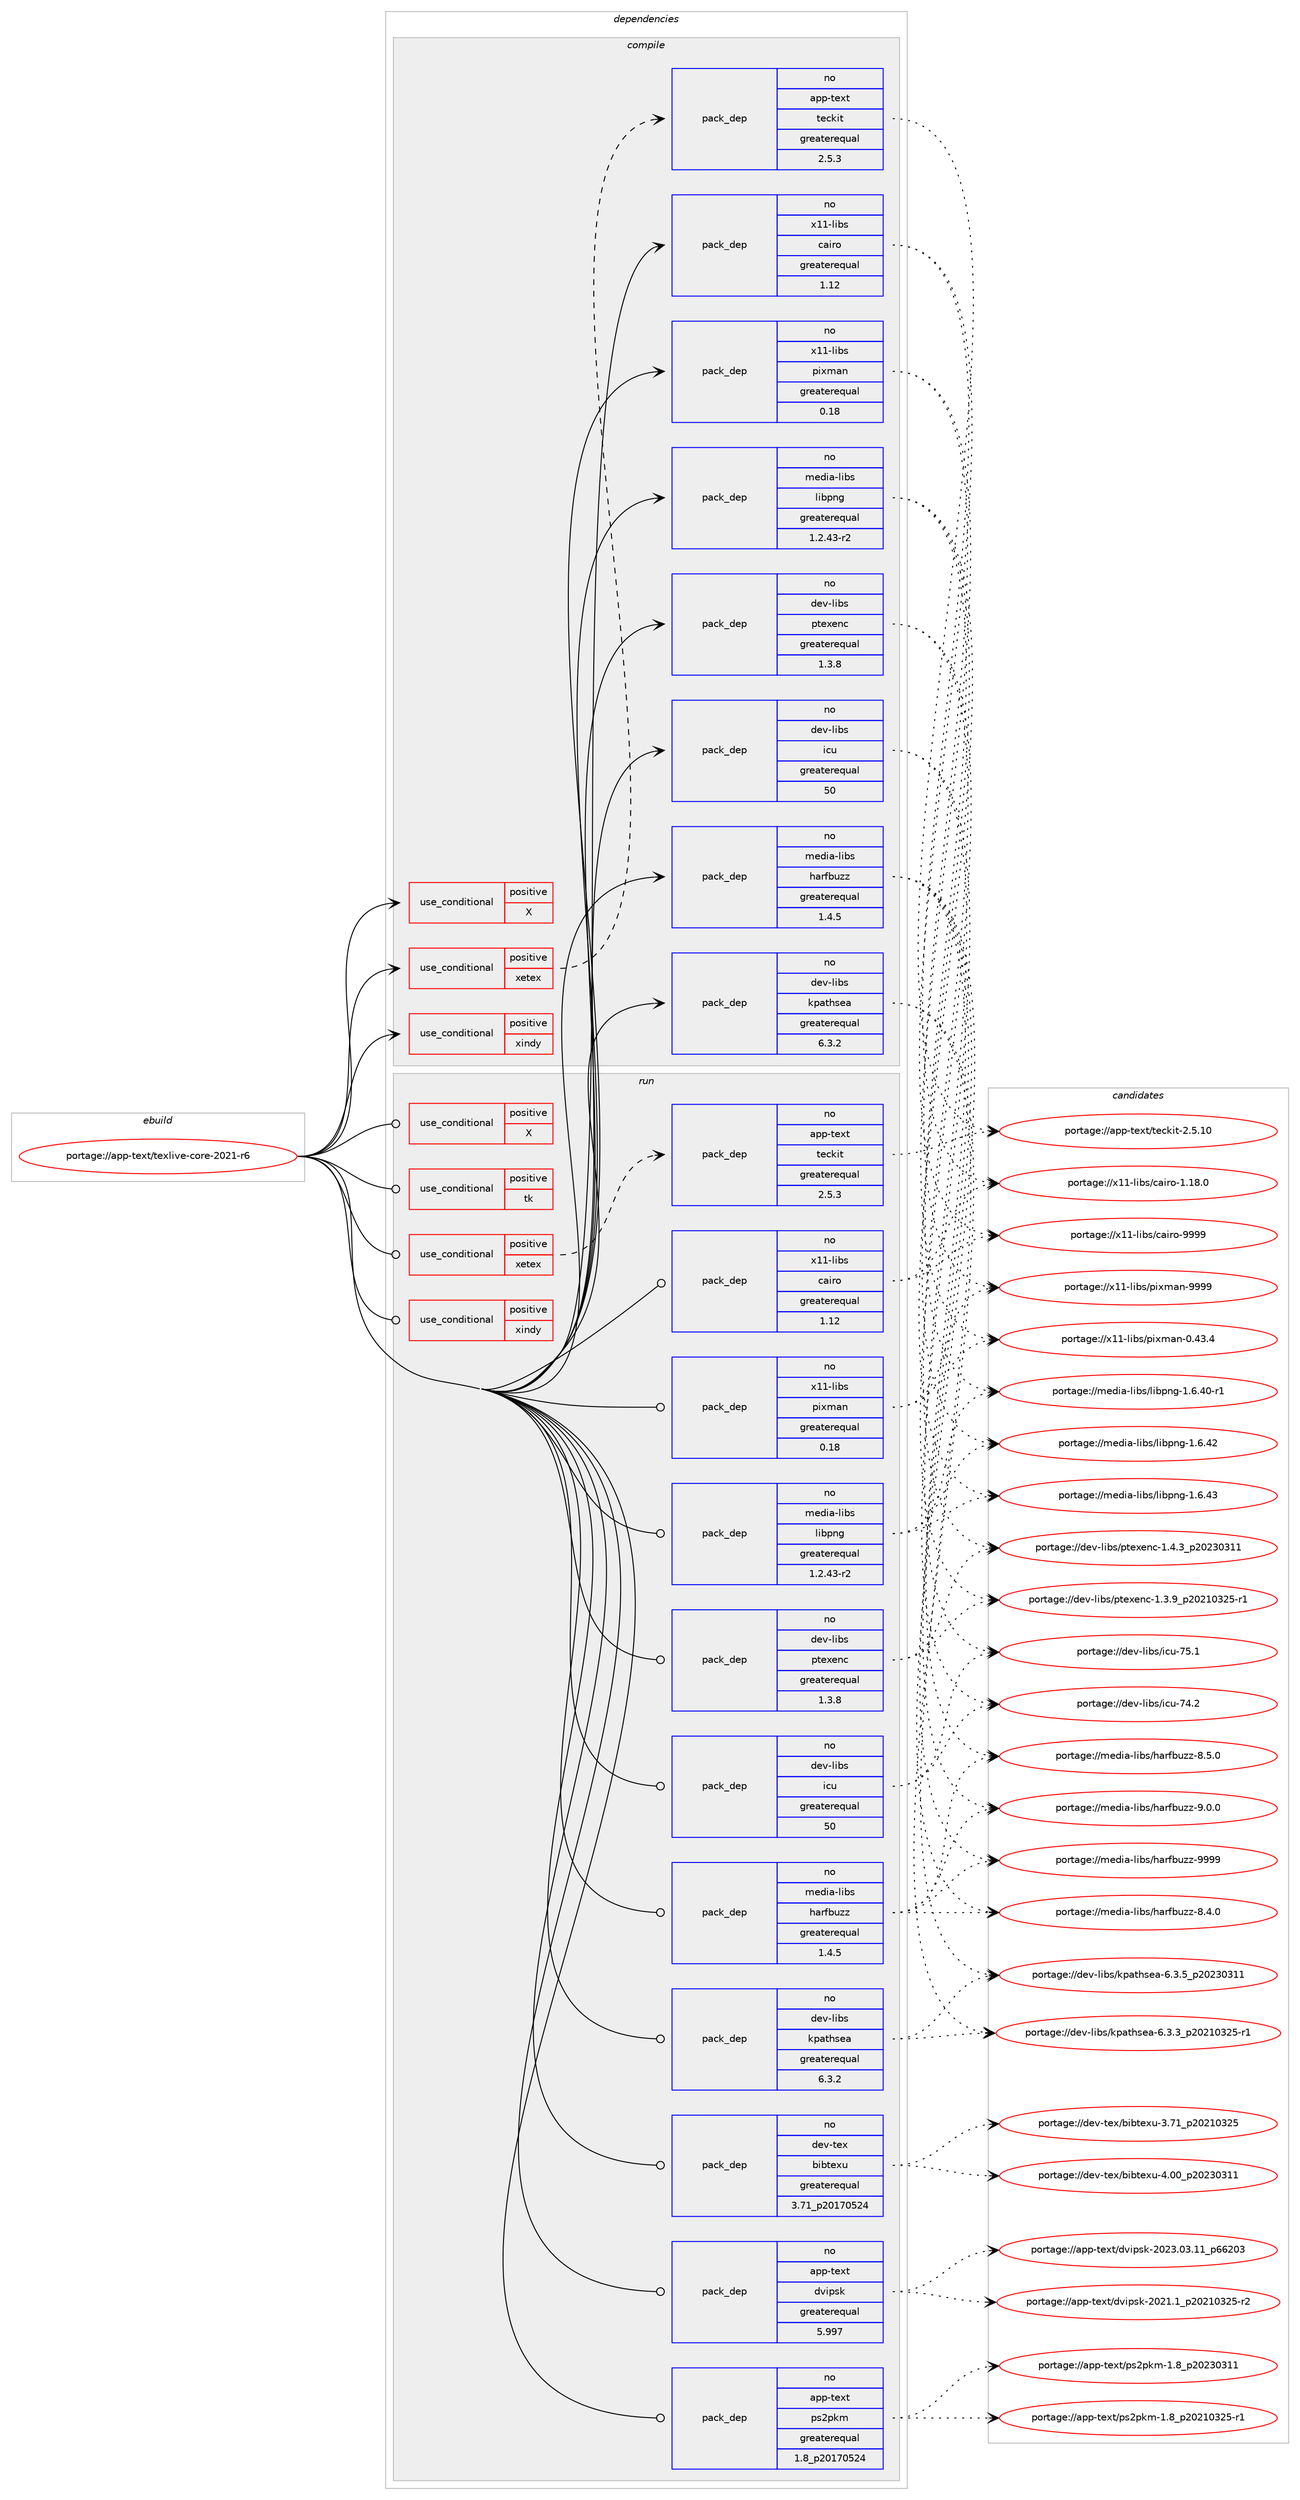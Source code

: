digraph prolog {

# *************
# Graph options
# *************

newrank=true;
concentrate=true;
compound=true;
graph [rankdir=LR,fontname=Helvetica,fontsize=10,ranksep=1.5];#, ranksep=2.5, nodesep=0.2];
edge  [arrowhead=vee];
node  [fontname=Helvetica,fontsize=10];

# **********
# The ebuild
# **********

subgraph cluster_leftcol {
color=gray;
rank=same;
label=<<i>ebuild</i>>;
id [label="portage://app-text/texlive-core-2021-r6", color=red, width=4, href="../app-text/texlive-core-2021-r6.svg"];
}

# ****************
# The dependencies
# ****************

subgraph cluster_midcol {
color=gray;
label=<<i>dependencies</i>>;
subgraph cluster_compile {
fillcolor="#eeeeee";
style=filled;
label=<<i>compile</i>>;
subgraph cond15692 {
dependency26912 [label=<<TABLE BORDER="0" CELLBORDER="1" CELLSPACING="0" CELLPADDING="4"><TR><TD ROWSPAN="3" CELLPADDING="10">use_conditional</TD></TR><TR><TD>positive</TD></TR><TR><TD>X</TD></TR></TABLE>>, shape=none, color=red];
# *** BEGIN UNKNOWN DEPENDENCY TYPE (TODO) ***
# dependency26912 -> package_dependency(portage://app-text/texlive-core-2021-r6,install,no,x11-libs,libX11,none,[,,],[],[])
# *** END UNKNOWN DEPENDENCY TYPE (TODO) ***

# *** BEGIN UNKNOWN DEPENDENCY TYPE (TODO) ***
# dependency26912 -> package_dependency(portage://app-text/texlive-core-2021-r6,install,no,x11-libs,libXmu,none,[,,],[],[])
# *** END UNKNOWN DEPENDENCY TYPE (TODO) ***

}
id:e -> dependency26912:w [weight=20,style="solid",arrowhead="vee"];
subgraph cond15693 {
dependency26913 [label=<<TABLE BORDER="0" CELLBORDER="1" CELLSPACING="0" CELLPADDING="4"><TR><TD ROWSPAN="3" CELLPADDING="10">use_conditional</TD></TR><TR><TD>positive</TD></TR><TR><TD>xetex</TD></TR></TABLE>>, shape=none, color=red];
subgraph pack10734 {
dependency26914 [label=<<TABLE BORDER="0" CELLBORDER="1" CELLSPACING="0" CELLPADDING="4" WIDTH="220"><TR><TD ROWSPAN="6" CELLPADDING="30">pack_dep</TD></TR><TR><TD WIDTH="110">no</TD></TR><TR><TD>app-text</TD></TR><TR><TD>teckit</TD></TR><TR><TD>greaterequal</TD></TR><TR><TD>2.5.3</TD></TR></TABLE>>, shape=none, color=blue];
}
dependency26913:e -> dependency26914:w [weight=20,style="dashed",arrowhead="vee"];
# *** BEGIN UNKNOWN DEPENDENCY TYPE (TODO) ***
# dependency26913 -> package_dependency(portage://app-text/texlive-core-2021-r6,install,no,media-libs,fontconfig,none,[,,],[],[])
# *** END UNKNOWN DEPENDENCY TYPE (TODO) ***

}
id:e -> dependency26913:w [weight=20,style="solid",arrowhead="vee"];
subgraph cond15694 {
dependency26915 [label=<<TABLE BORDER="0" CELLBORDER="1" CELLSPACING="0" CELLPADDING="4"><TR><TD ROWSPAN="3" CELLPADDING="10">use_conditional</TD></TR><TR><TD>positive</TD></TR><TR><TD>xindy</TD></TR></TABLE>>, shape=none, color=red];
# *** BEGIN UNKNOWN DEPENDENCY TYPE (TODO) ***
# dependency26915 -> package_dependency(portage://app-text/texlive-core-2021-r6,install,no,dev-lisp,clisp,none,[,,],any_same_slot,[])
# *** END UNKNOWN DEPENDENCY TYPE (TODO) ***

}
id:e -> dependency26915:w [weight=20,style="solid",arrowhead="vee"];
# *** BEGIN UNKNOWN DEPENDENCY TYPE (TODO) ***
# id -> package_dependency(portage://app-text/texlive-core-2021-r6,install,no,app-text,libpaper,none,[,,],any_same_slot,[])
# *** END UNKNOWN DEPENDENCY TYPE (TODO) ***

# *** BEGIN UNKNOWN DEPENDENCY TYPE (TODO) ***
# id -> package_dependency(portage://app-text/texlive-core-2021-r6,install,no,dev-libs,gmp,none,[,,],any_same_slot,[])
# *** END UNKNOWN DEPENDENCY TYPE (TODO) ***

subgraph pack10735 {
dependency26916 [label=<<TABLE BORDER="0" CELLBORDER="1" CELLSPACING="0" CELLPADDING="4" WIDTH="220"><TR><TD ROWSPAN="6" CELLPADDING="30">pack_dep</TD></TR><TR><TD WIDTH="110">no</TD></TR><TR><TD>dev-libs</TD></TR><TR><TD>icu</TD></TR><TR><TD>greaterequal</TD></TR><TR><TD>50</TD></TR></TABLE>>, shape=none, color=blue];
}
id:e -> dependency26916:w [weight=20,style="solid",arrowhead="vee"];
subgraph pack10736 {
dependency26917 [label=<<TABLE BORDER="0" CELLBORDER="1" CELLSPACING="0" CELLPADDING="4" WIDTH="220"><TR><TD ROWSPAN="6" CELLPADDING="30">pack_dep</TD></TR><TR><TD WIDTH="110">no</TD></TR><TR><TD>dev-libs</TD></TR><TR><TD>kpathsea</TD></TR><TR><TD>greaterequal</TD></TR><TR><TD>6.3.2</TD></TR></TABLE>>, shape=none, color=blue];
}
id:e -> dependency26917:w [weight=20,style="solid",arrowhead="vee"];
# *** BEGIN UNKNOWN DEPENDENCY TYPE (TODO) ***
# id -> package_dependency(portage://app-text/texlive-core-2021-r6,install,no,dev-libs,mpfr,none,[,,],any_same_slot,[])
# *** END UNKNOWN DEPENDENCY TYPE (TODO) ***

subgraph pack10737 {
dependency26918 [label=<<TABLE BORDER="0" CELLBORDER="1" CELLSPACING="0" CELLPADDING="4" WIDTH="220"><TR><TD ROWSPAN="6" CELLPADDING="30">pack_dep</TD></TR><TR><TD WIDTH="110">no</TD></TR><TR><TD>dev-libs</TD></TR><TR><TD>ptexenc</TD></TR><TR><TD>greaterequal</TD></TR><TR><TD>1.3.8</TD></TR></TABLE>>, shape=none, color=blue];
}
id:e -> dependency26918:w [weight=20,style="solid",arrowhead="vee"];
# *** BEGIN UNKNOWN DEPENDENCY TYPE (TODO) ***
# id -> package_dependency(portage://app-text/texlive-core-2021-r6,install,no,dev-libs,zziplib,none,[,,],any_same_slot,[])
# *** END UNKNOWN DEPENDENCY TYPE (TODO) ***

# *** BEGIN UNKNOWN DEPENDENCY TYPE (TODO) ***
# id -> package_dependency(portage://app-text/texlive-core-2021-r6,install,no,media-gfx,graphite2,none,[,,],[],[])
# *** END UNKNOWN DEPENDENCY TYPE (TODO) ***

# *** BEGIN UNKNOWN DEPENDENCY TYPE (TODO) ***
# id -> package_dependency(portage://app-text/texlive-core-2021-r6,install,no,media-libs,freetype,none,[,,],[slot(2)],[])
# *** END UNKNOWN DEPENDENCY TYPE (TODO) ***

# *** BEGIN UNKNOWN DEPENDENCY TYPE (TODO) ***
# id -> package_dependency(portage://app-text/texlive-core-2021-r6,install,no,media-libs,gd,none,[,,],[],[use(enable(png),none)])
# *** END UNKNOWN DEPENDENCY TYPE (TODO) ***

subgraph pack10738 {
dependency26919 [label=<<TABLE BORDER="0" CELLBORDER="1" CELLSPACING="0" CELLPADDING="4" WIDTH="220"><TR><TD ROWSPAN="6" CELLPADDING="30">pack_dep</TD></TR><TR><TD WIDTH="110">no</TD></TR><TR><TD>media-libs</TD></TR><TR><TD>harfbuzz</TD></TR><TR><TD>greaterequal</TD></TR><TR><TD>1.4.5</TD></TR></TABLE>>, shape=none, color=blue];
}
id:e -> dependency26919:w [weight=20,style="solid",arrowhead="vee"];
subgraph pack10739 {
dependency26920 [label=<<TABLE BORDER="0" CELLBORDER="1" CELLSPACING="0" CELLPADDING="4" WIDTH="220"><TR><TD ROWSPAN="6" CELLPADDING="30">pack_dep</TD></TR><TR><TD WIDTH="110">no</TD></TR><TR><TD>media-libs</TD></TR><TR><TD>libpng</TD></TR><TR><TD>greaterequal</TD></TR><TR><TD>1.2.43-r2</TD></TR></TABLE>>, shape=none, color=blue];
}
id:e -> dependency26920:w [weight=20,style="solid",arrowhead="vee"];
# *** BEGIN UNKNOWN DEPENDENCY TYPE (TODO) ***
# id -> package_dependency(portage://app-text/texlive-core-2021-r6,install,no,sys-libs,zlib,none,[,,],[],[])
# *** END UNKNOWN DEPENDENCY TYPE (TODO) ***

subgraph pack10740 {
dependency26921 [label=<<TABLE BORDER="0" CELLBORDER="1" CELLSPACING="0" CELLPADDING="4" WIDTH="220"><TR><TD ROWSPAN="6" CELLPADDING="30">pack_dep</TD></TR><TR><TD WIDTH="110">no</TD></TR><TR><TD>x11-libs</TD></TR><TR><TD>cairo</TD></TR><TR><TD>greaterequal</TD></TR><TR><TD>1.12</TD></TR></TABLE>>, shape=none, color=blue];
}
id:e -> dependency26921:w [weight=20,style="solid",arrowhead="vee"];
subgraph pack10741 {
dependency26922 [label=<<TABLE BORDER="0" CELLBORDER="1" CELLSPACING="0" CELLPADDING="4" WIDTH="220"><TR><TD ROWSPAN="6" CELLPADDING="30">pack_dep</TD></TR><TR><TD WIDTH="110">no</TD></TR><TR><TD>x11-libs</TD></TR><TR><TD>pixman</TD></TR><TR><TD>greaterequal</TD></TR><TR><TD>0.18</TD></TR></TABLE>>, shape=none, color=blue];
}
id:e -> dependency26922:w [weight=20,style="solid",arrowhead="vee"];
# *** BEGIN UNKNOWN DEPENDENCY TYPE (TODO) ***
# id -> package_dependency(portage://app-text/texlive-core-2021-r6,install,weak,app-text,epspdf,none,[,,],[],[])
# *** END UNKNOWN DEPENDENCY TYPE (TODO) ***

# *** BEGIN UNKNOWN DEPENDENCY TYPE (TODO) ***
# id -> package_dependency(portage://app-text/texlive-core-2021-r6,install,weak,app-text,pdfjam,none,[,,],[],[])
# *** END UNKNOWN DEPENDENCY TYPE (TODO) ***

}
subgraph cluster_compileandrun {
fillcolor="#eeeeee";
style=filled;
label=<<i>compile and run</i>>;
}
subgraph cluster_run {
fillcolor="#eeeeee";
style=filled;
label=<<i>run</i>>;
subgraph cond15695 {
dependency26923 [label=<<TABLE BORDER="0" CELLBORDER="1" CELLSPACING="0" CELLPADDING="4"><TR><TD ROWSPAN="3" CELLPADDING="10">use_conditional</TD></TR><TR><TD>positive</TD></TR><TR><TD>X</TD></TR></TABLE>>, shape=none, color=red];
# *** BEGIN UNKNOWN DEPENDENCY TYPE (TODO) ***
# dependency26923 -> package_dependency(portage://app-text/texlive-core-2021-r6,run,no,x11-libs,libX11,none,[,,],[],[])
# *** END UNKNOWN DEPENDENCY TYPE (TODO) ***

# *** BEGIN UNKNOWN DEPENDENCY TYPE (TODO) ***
# dependency26923 -> package_dependency(portage://app-text/texlive-core-2021-r6,run,no,x11-libs,libXmu,none,[,,],[],[])
# *** END UNKNOWN DEPENDENCY TYPE (TODO) ***

}
id:e -> dependency26923:w [weight=20,style="solid",arrowhead="odot"];
subgraph cond15696 {
dependency26924 [label=<<TABLE BORDER="0" CELLBORDER="1" CELLSPACING="0" CELLPADDING="4"><TR><TD ROWSPAN="3" CELLPADDING="10">use_conditional</TD></TR><TR><TD>positive</TD></TR><TR><TD>tk</TD></TR></TABLE>>, shape=none, color=red];
# *** BEGIN UNKNOWN DEPENDENCY TYPE (TODO) ***
# dependency26924 -> package_dependency(portage://app-text/texlive-core-2021-r6,run,no,dev-lang,tk,none,[,,],[],[])
# *** END UNKNOWN DEPENDENCY TYPE (TODO) ***

# *** BEGIN UNKNOWN DEPENDENCY TYPE (TODO) ***
# dependency26924 -> package_dependency(portage://app-text/texlive-core-2021-r6,run,no,dev-perl,Tk,none,[,,],[],[])
# *** END UNKNOWN DEPENDENCY TYPE (TODO) ***

}
id:e -> dependency26924:w [weight=20,style="solid",arrowhead="odot"];
subgraph cond15697 {
dependency26925 [label=<<TABLE BORDER="0" CELLBORDER="1" CELLSPACING="0" CELLPADDING="4"><TR><TD ROWSPAN="3" CELLPADDING="10">use_conditional</TD></TR><TR><TD>positive</TD></TR><TR><TD>xetex</TD></TR></TABLE>>, shape=none, color=red];
subgraph pack10742 {
dependency26926 [label=<<TABLE BORDER="0" CELLBORDER="1" CELLSPACING="0" CELLPADDING="4" WIDTH="220"><TR><TD ROWSPAN="6" CELLPADDING="30">pack_dep</TD></TR><TR><TD WIDTH="110">no</TD></TR><TR><TD>app-text</TD></TR><TR><TD>teckit</TD></TR><TR><TD>greaterequal</TD></TR><TR><TD>2.5.3</TD></TR></TABLE>>, shape=none, color=blue];
}
dependency26925:e -> dependency26926:w [weight=20,style="dashed",arrowhead="vee"];
# *** BEGIN UNKNOWN DEPENDENCY TYPE (TODO) ***
# dependency26925 -> package_dependency(portage://app-text/texlive-core-2021-r6,run,no,media-libs,fontconfig,none,[,,],[],[])
# *** END UNKNOWN DEPENDENCY TYPE (TODO) ***

}
id:e -> dependency26925:w [weight=20,style="solid",arrowhead="odot"];
subgraph cond15698 {
dependency26927 [label=<<TABLE BORDER="0" CELLBORDER="1" CELLSPACING="0" CELLPADDING="4"><TR><TD ROWSPAN="3" CELLPADDING="10">use_conditional</TD></TR><TR><TD>positive</TD></TR><TR><TD>xindy</TD></TR></TABLE>>, shape=none, color=red];
# *** BEGIN UNKNOWN DEPENDENCY TYPE (TODO) ***
# dependency26927 -> package_dependency(portage://app-text/texlive-core-2021-r6,run,no,dev-lisp,clisp,none,[,,],any_same_slot,[])
# *** END UNKNOWN DEPENDENCY TYPE (TODO) ***

}
id:e -> dependency26927:w [weight=20,style="solid",arrowhead="odot"];
subgraph pack10743 {
dependency26928 [label=<<TABLE BORDER="0" CELLBORDER="1" CELLSPACING="0" CELLPADDING="4" WIDTH="220"><TR><TD ROWSPAN="6" CELLPADDING="30">pack_dep</TD></TR><TR><TD WIDTH="110">no</TD></TR><TR><TD>app-text</TD></TR><TR><TD>dvipsk</TD></TR><TR><TD>greaterequal</TD></TR><TR><TD>5.997</TD></TR></TABLE>>, shape=none, color=blue];
}
id:e -> dependency26928:w [weight=20,style="solid",arrowhead="odot"];
# *** BEGIN UNKNOWN DEPENDENCY TYPE (TODO) ***
# id -> package_dependency(portage://app-text/texlive-core-2021-r6,run,no,app-text,libpaper,none,[,,],any_same_slot,[])
# *** END UNKNOWN DEPENDENCY TYPE (TODO) ***

subgraph pack10744 {
dependency26929 [label=<<TABLE BORDER="0" CELLBORDER="1" CELLSPACING="0" CELLPADDING="4" WIDTH="220"><TR><TD ROWSPAN="6" CELLPADDING="30">pack_dep</TD></TR><TR><TD WIDTH="110">no</TD></TR><TR><TD>app-text</TD></TR><TR><TD>ps2pkm</TD></TR><TR><TD>greaterequal</TD></TR><TR><TD>1.8_p20170524</TD></TR></TABLE>>, shape=none, color=blue];
}
id:e -> dependency26929:w [weight=20,style="solid",arrowhead="odot"];
# *** BEGIN UNKNOWN DEPENDENCY TYPE (TODO) ***
# id -> package_dependency(portage://app-text/texlive-core-2021-r6,run,no,dev-libs,gmp,none,[,,],any_same_slot,[])
# *** END UNKNOWN DEPENDENCY TYPE (TODO) ***

subgraph pack10745 {
dependency26930 [label=<<TABLE BORDER="0" CELLBORDER="1" CELLSPACING="0" CELLPADDING="4" WIDTH="220"><TR><TD ROWSPAN="6" CELLPADDING="30">pack_dep</TD></TR><TR><TD WIDTH="110">no</TD></TR><TR><TD>dev-libs</TD></TR><TR><TD>icu</TD></TR><TR><TD>greaterequal</TD></TR><TR><TD>50</TD></TR></TABLE>>, shape=none, color=blue];
}
id:e -> dependency26930:w [weight=20,style="solid",arrowhead="odot"];
subgraph pack10746 {
dependency26931 [label=<<TABLE BORDER="0" CELLBORDER="1" CELLSPACING="0" CELLPADDING="4" WIDTH="220"><TR><TD ROWSPAN="6" CELLPADDING="30">pack_dep</TD></TR><TR><TD WIDTH="110">no</TD></TR><TR><TD>dev-libs</TD></TR><TR><TD>kpathsea</TD></TR><TR><TD>greaterequal</TD></TR><TR><TD>6.3.2</TD></TR></TABLE>>, shape=none, color=blue];
}
id:e -> dependency26931:w [weight=20,style="solid",arrowhead="odot"];
# *** BEGIN UNKNOWN DEPENDENCY TYPE (TODO) ***
# id -> package_dependency(portage://app-text/texlive-core-2021-r6,run,no,dev-libs,mpfr,none,[,,],any_same_slot,[])
# *** END UNKNOWN DEPENDENCY TYPE (TODO) ***

subgraph pack10747 {
dependency26932 [label=<<TABLE BORDER="0" CELLBORDER="1" CELLSPACING="0" CELLPADDING="4" WIDTH="220"><TR><TD ROWSPAN="6" CELLPADDING="30">pack_dep</TD></TR><TR><TD WIDTH="110">no</TD></TR><TR><TD>dev-libs</TD></TR><TR><TD>ptexenc</TD></TR><TR><TD>greaterequal</TD></TR><TR><TD>1.3.8</TD></TR></TABLE>>, shape=none, color=blue];
}
id:e -> dependency26932:w [weight=20,style="solid",arrowhead="odot"];
# *** BEGIN UNKNOWN DEPENDENCY TYPE (TODO) ***
# id -> package_dependency(portage://app-text/texlive-core-2021-r6,run,no,dev-libs,zziplib,none,[,,],any_same_slot,[])
# *** END UNKNOWN DEPENDENCY TYPE (TODO) ***

# *** BEGIN UNKNOWN DEPENDENCY TYPE (TODO) ***
# id -> package_dependency(portage://app-text/texlive-core-2021-r6,run,no,dev-perl,File-HomeDir,none,[,,],[],[])
# *** END UNKNOWN DEPENDENCY TYPE (TODO) ***

# *** BEGIN UNKNOWN DEPENDENCY TYPE (TODO) ***
# id -> package_dependency(portage://app-text/texlive-core-2021-r6,run,no,dev-perl,Log-Dispatch,none,[,,],[],[])
# *** END UNKNOWN DEPENDENCY TYPE (TODO) ***

# *** BEGIN UNKNOWN DEPENDENCY TYPE (TODO) ***
# id -> package_dependency(portage://app-text/texlive-core-2021-r6,run,no,dev-perl,Unicode-LineBreak,none,[,,],[],[])
# *** END UNKNOWN DEPENDENCY TYPE (TODO) ***

# *** BEGIN UNKNOWN DEPENDENCY TYPE (TODO) ***
# id -> package_dependency(portage://app-text/texlive-core-2021-r6,run,no,dev-perl,YAML-Tiny,none,[,,],[],[])
# *** END UNKNOWN DEPENDENCY TYPE (TODO) ***

subgraph pack10748 {
dependency26933 [label=<<TABLE BORDER="0" CELLBORDER="1" CELLSPACING="0" CELLPADDING="4" WIDTH="220"><TR><TD ROWSPAN="6" CELLPADDING="30">pack_dep</TD></TR><TR><TD WIDTH="110">no</TD></TR><TR><TD>dev-tex</TD></TR><TR><TD>bibtexu</TD></TR><TR><TD>greaterequal</TD></TR><TR><TD>3.71_p20170524</TD></TR></TABLE>>, shape=none, color=blue];
}
id:e -> dependency26933:w [weight=20,style="solid",arrowhead="odot"];
# *** BEGIN UNKNOWN DEPENDENCY TYPE (TODO) ***
# id -> package_dependency(portage://app-text/texlive-core-2021-r6,run,no,media-gfx,graphite2,none,[,,],[],[])
# *** END UNKNOWN DEPENDENCY TYPE (TODO) ***

# *** BEGIN UNKNOWN DEPENDENCY TYPE (TODO) ***
# id -> package_dependency(portage://app-text/texlive-core-2021-r6,run,no,media-libs,freetype,none,[,,],[slot(2)],[])
# *** END UNKNOWN DEPENDENCY TYPE (TODO) ***

# *** BEGIN UNKNOWN DEPENDENCY TYPE (TODO) ***
# id -> package_dependency(portage://app-text/texlive-core-2021-r6,run,no,media-libs,gd,none,[,,],[],[use(enable(png),none)])
# *** END UNKNOWN DEPENDENCY TYPE (TODO) ***

subgraph pack10749 {
dependency26934 [label=<<TABLE BORDER="0" CELLBORDER="1" CELLSPACING="0" CELLPADDING="4" WIDTH="220"><TR><TD ROWSPAN="6" CELLPADDING="30">pack_dep</TD></TR><TR><TD WIDTH="110">no</TD></TR><TR><TD>media-libs</TD></TR><TR><TD>harfbuzz</TD></TR><TR><TD>greaterequal</TD></TR><TR><TD>1.4.5</TD></TR></TABLE>>, shape=none, color=blue];
}
id:e -> dependency26934:w [weight=20,style="solid",arrowhead="odot"];
subgraph pack10750 {
dependency26935 [label=<<TABLE BORDER="0" CELLBORDER="1" CELLSPACING="0" CELLPADDING="4" WIDTH="220"><TR><TD ROWSPAN="6" CELLPADDING="30">pack_dep</TD></TR><TR><TD WIDTH="110">no</TD></TR><TR><TD>media-libs</TD></TR><TR><TD>libpng</TD></TR><TR><TD>greaterequal</TD></TR><TR><TD>1.2.43-r2</TD></TR></TABLE>>, shape=none, color=blue];
}
id:e -> dependency26935:w [weight=20,style="solid",arrowhead="odot"];
# *** BEGIN UNKNOWN DEPENDENCY TYPE (TODO) ***
# id -> package_dependency(portage://app-text/texlive-core-2021-r6,run,no,sys-libs,zlib,none,[,,],[],[])
# *** END UNKNOWN DEPENDENCY TYPE (TODO) ***

# *** BEGIN UNKNOWN DEPENDENCY TYPE (TODO) ***
# id -> package_dependency(portage://app-text/texlive-core-2021-r6,run,no,virtual,perl-Getopt-Long,none,[,,],[],[])
# *** END UNKNOWN DEPENDENCY TYPE (TODO) ***

subgraph pack10751 {
dependency26936 [label=<<TABLE BORDER="0" CELLBORDER="1" CELLSPACING="0" CELLPADDING="4" WIDTH="220"><TR><TD ROWSPAN="6" CELLPADDING="30">pack_dep</TD></TR><TR><TD WIDTH="110">no</TD></TR><TR><TD>x11-libs</TD></TR><TR><TD>cairo</TD></TR><TR><TD>greaterequal</TD></TR><TR><TD>1.12</TD></TR></TABLE>>, shape=none, color=blue];
}
id:e -> dependency26936:w [weight=20,style="solid",arrowhead="odot"];
subgraph pack10752 {
dependency26937 [label=<<TABLE BORDER="0" CELLBORDER="1" CELLSPACING="0" CELLPADDING="4" WIDTH="220"><TR><TD ROWSPAN="6" CELLPADDING="30">pack_dep</TD></TR><TR><TD WIDTH="110">no</TD></TR><TR><TD>x11-libs</TD></TR><TR><TD>pixman</TD></TR><TR><TD>greaterequal</TD></TR><TR><TD>0.18</TD></TR></TABLE>>, shape=none, color=blue];
}
id:e -> dependency26937:w [weight=20,style="solid",arrowhead="odot"];
# *** BEGIN UNKNOWN DEPENDENCY TYPE (TODO) ***
# id -> package_dependency(portage://app-text/texlive-core-2021-r6,run,weak,app-text,epspdf,none,[,,],[],[])
# *** END UNKNOWN DEPENDENCY TYPE (TODO) ***

# *** BEGIN UNKNOWN DEPENDENCY TYPE (TODO) ***
# id -> package_dependency(portage://app-text/texlive-core-2021-r6,run,weak,app-text,pdfjam,none,[,,],[],[])
# *** END UNKNOWN DEPENDENCY TYPE (TODO) ***

}
}

# **************
# The candidates
# **************

subgraph cluster_choices {
rank=same;
color=gray;
label=<<i>candidates</i>>;

subgraph choice10734 {
color=black;
nodesep=1;
choice9711211245116101120116471161019910710511645504653464948 [label="portage://app-text/teckit-2.5.10", color=red, width=4,href="../app-text/teckit-2.5.10.svg"];
dependency26914:e -> choice9711211245116101120116471161019910710511645504653464948:w [style=dotted,weight="100"];
}
subgraph choice10735 {
color=black;
nodesep=1;
choice100101118451081059811547105991174555524650 [label="portage://dev-libs/icu-74.2", color=red, width=4,href="../dev-libs/icu-74.2.svg"];
choice100101118451081059811547105991174555534649 [label="portage://dev-libs/icu-75.1", color=red, width=4,href="../dev-libs/icu-75.1.svg"];
dependency26916:e -> choice100101118451081059811547105991174555524650:w [style=dotted,weight="100"];
dependency26916:e -> choice100101118451081059811547105991174555534649:w [style=dotted,weight="100"];
}
subgraph choice10736 {
color=black;
nodesep=1;
choice10010111845108105981154710711297116104115101974554465146519511250485049485150534511449 [label="portage://dev-libs/kpathsea-6.3.3_p20210325-r1", color=red, width=4,href="../dev-libs/kpathsea-6.3.3_p20210325-r1.svg"];
choice1001011184510810598115471071129711610411510197455446514653951125048505148514949 [label="portage://dev-libs/kpathsea-6.3.5_p20230311", color=red, width=4,href="../dev-libs/kpathsea-6.3.5_p20230311.svg"];
dependency26917:e -> choice10010111845108105981154710711297116104115101974554465146519511250485049485150534511449:w [style=dotted,weight="100"];
dependency26917:e -> choice1001011184510810598115471071129711610411510197455446514653951125048505148514949:w [style=dotted,weight="100"];
}
subgraph choice10737 {
color=black;
nodesep=1;
choice100101118451081059811547112116101120101110994549465146579511250485049485150534511449 [label="portage://dev-libs/ptexenc-1.3.9_p20210325-r1", color=red, width=4,href="../dev-libs/ptexenc-1.3.9_p20210325-r1.svg"];
choice10010111845108105981154711211610112010111099454946524651951125048505148514949 [label="portage://dev-libs/ptexenc-1.4.3_p20230311", color=red, width=4,href="../dev-libs/ptexenc-1.4.3_p20230311.svg"];
dependency26918:e -> choice100101118451081059811547112116101120101110994549465146579511250485049485150534511449:w [style=dotted,weight="100"];
dependency26918:e -> choice10010111845108105981154711211610112010111099454946524651951125048505148514949:w [style=dotted,weight="100"];
}
subgraph choice10738 {
color=black;
nodesep=1;
choice109101100105974510810598115471049711410298117122122455646524648 [label="portage://media-libs/harfbuzz-8.4.0", color=red, width=4,href="../media-libs/harfbuzz-8.4.0.svg"];
choice109101100105974510810598115471049711410298117122122455646534648 [label="portage://media-libs/harfbuzz-8.5.0", color=red, width=4,href="../media-libs/harfbuzz-8.5.0.svg"];
choice109101100105974510810598115471049711410298117122122455746484648 [label="portage://media-libs/harfbuzz-9.0.0", color=red, width=4,href="../media-libs/harfbuzz-9.0.0.svg"];
choice1091011001059745108105981154710497114102981171221224557575757 [label="portage://media-libs/harfbuzz-9999", color=red, width=4,href="../media-libs/harfbuzz-9999.svg"];
dependency26919:e -> choice109101100105974510810598115471049711410298117122122455646524648:w [style=dotted,weight="100"];
dependency26919:e -> choice109101100105974510810598115471049711410298117122122455646534648:w [style=dotted,weight="100"];
dependency26919:e -> choice109101100105974510810598115471049711410298117122122455746484648:w [style=dotted,weight="100"];
dependency26919:e -> choice1091011001059745108105981154710497114102981171221224557575757:w [style=dotted,weight="100"];
}
subgraph choice10739 {
color=black;
nodesep=1;
choice1091011001059745108105981154710810598112110103454946544652484511449 [label="portage://media-libs/libpng-1.6.40-r1", color=red, width=4,href="../media-libs/libpng-1.6.40-r1.svg"];
choice109101100105974510810598115471081059811211010345494654465250 [label="portage://media-libs/libpng-1.6.42", color=red, width=4,href="../media-libs/libpng-1.6.42.svg"];
choice109101100105974510810598115471081059811211010345494654465251 [label="portage://media-libs/libpng-1.6.43", color=red, width=4,href="../media-libs/libpng-1.6.43.svg"];
dependency26920:e -> choice1091011001059745108105981154710810598112110103454946544652484511449:w [style=dotted,weight="100"];
dependency26920:e -> choice109101100105974510810598115471081059811211010345494654465250:w [style=dotted,weight="100"];
dependency26920:e -> choice109101100105974510810598115471081059811211010345494654465251:w [style=dotted,weight="100"];
}
subgraph choice10740 {
color=black;
nodesep=1;
choice1204949451081059811547999710511411145494649564648 [label="portage://x11-libs/cairo-1.18.0", color=red, width=4,href="../x11-libs/cairo-1.18.0.svg"];
choice120494945108105981154799971051141114557575757 [label="portage://x11-libs/cairo-9999", color=red, width=4,href="../x11-libs/cairo-9999.svg"];
dependency26921:e -> choice1204949451081059811547999710511411145494649564648:w [style=dotted,weight="100"];
dependency26921:e -> choice120494945108105981154799971051141114557575757:w [style=dotted,weight="100"];
}
subgraph choice10741 {
color=black;
nodesep=1;
choice12049494510810598115471121051201099711045484652514652 [label="portage://x11-libs/pixman-0.43.4", color=red, width=4,href="../x11-libs/pixman-0.43.4.svg"];
choice1204949451081059811547112105120109971104557575757 [label="portage://x11-libs/pixman-9999", color=red, width=4,href="../x11-libs/pixman-9999.svg"];
dependency26922:e -> choice12049494510810598115471121051201099711045484652514652:w [style=dotted,weight="100"];
dependency26922:e -> choice1204949451081059811547112105120109971104557575757:w [style=dotted,weight="100"];
}
subgraph choice10742 {
color=black;
nodesep=1;
choice9711211245116101120116471161019910710511645504653464948 [label="portage://app-text/teckit-2.5.10", color=red, width=4,href="../app-text/teckit-2.5.10.svg"];
dependency26926:e -> choice9711211245116101120116471161019910710511645504653464948:w [style=dotted,weight="100"];
}
subgraph choice10743 {
color=black;
nodesep=1;
choice971121124511610112011647100118105112115107455048504946499511250485049485150534511450 [label="portage://app-text/dvipsk-2021.1_p20210325-r2", color=red, width=4,href="../app-text/dvipsk-2021.1_p20210325-r2.svg"];
choice9711211245116101120116471001181051121151074550485051464851464949951125454504851 [label="portage://app-text/dvipsk-2023.03.11_p66203", color=red, width=4,href="../app-text/dvipsk-2023.03.11_p66203.svg"];
dependency26928:e -> choice971121124511610112011647100118105112115107455048504946499511250485049485150534511450:w [style=dotted,weight="100"];
dependency26928:e -> choice9711211245116101120116471001181051121151074550485051464851464949951125454504851:w [style=dotted,weight="100"];
}
subgraph choice10744 {
color=black;
nodesep=1;
choice97112112451161011201164711211550112107109454946569511250485049485150534511449 [label="portage://app-text/ps2pkm-1.8_p20210325-r1", color=red, width=4,href="../app-text/ps2pkm-1.8_p20210325-r1.svg"];
choice9711211245116101120116471121155011210710945494656951125048505148514949 [label="portage://app-text/ps2pkm-1.8_p20230311", color=red, width=4,href="../app-text/ps2pkm-1.8_p20230311.svg"];
dependency26929:e -> choice97112112451161011201164711211550112107109454946569511250485049485150534511449:w [style=dotted,weight="100"];
dependency26929:e -> choice9711211245116101120116471121155011210710945494656951125048505148514949:w [style=dotted,weight="100"];
}
subgraph choice10745 {
color=black;
nodesep=1;
choice100101118451081059811547105991174555524650 [label="portage://dev-libs/icu-74.2", color=red, width=4,href="../dev-libs/icu-74.2.svg"];
choice100101118451081059811547105991174555534649 [label="portage://dev-libs/icu-75.1", color=red, width=4,href="../dev-libs/icu-75.1.svg"];
dependency26930:e -> choice100101118451081059811547105991174555524650:w [style=dotted,weight="100"];
dependency26930:e -> choice100101118451081059811547105991174555534649:w [style=dotted,weight="100"];
}
subgraph choice10746 {
color=black;
nodesep=1;
choice10010111845108105981154710711297116104115101974554465146519511250485049485150534511449 [label="portage://dev-libs/kpathsea-6.3.3_p20210325-r1", color=red, width=4,href="../dev-libs/kpathsea-6.3.3_p20210325-r1.svg"];
choice1001011184510810598115471071129711610411510197455446514653951125048505148514949 [label="portage://dev-libs/kpathsea-6.3.5_p20230311", color=red, width=4,href="../dev-libs/kpathsea-6.3.5_p20230311.svg"];
dependency26931:e -> choice10010111845108105981154710711297116104115101974554465146519511250485049485150534511449:w [style=dotted,weight="100"];
dependency26931:e -> choice1001011184510810598115471071129711610411510197455446514653951125048505148514949:w [style=dotted,weight="100"];
}
subgraph choice10747 {
color=black;
nodesep=1;
choice100101118451081059811547112116101120101110994549465146579511250485049485150534511449 [label="portage://dev-libs/ptexenc-1.3.9_p20210325-r1", color=red, width=4,href="../dev-libs/ptexenc-1.3.9_p20210325-r1.svg"];
choice10010111845108105981154711211610112010111099454946524651951125048505148514949 [label="portage://dev-libs/ptexenc-1.4.3_p20230311", color=red, width=4,href="../dev-libs/ptexenc-1.4.3_p20230311.svg"];
dependency26932:e -> choice100101118451081059811547112116101120101110994549465146579511250485049485150534511449:w [style=dotted,weight="100"];
dependency26932:e -> choice10010111845108105981154711211610112010111099454946524651951125048505148514949:w [style=dotted,weight="100"];
}
subgraph choice10748 {
color=black;
nodesep=1;
choice100101118451161011204798105981161011201174551465549951125048504948515053 [label="portage://dev-tex/bibtexu-3.71_p20210325", color=red, width=4,href="../dev-tex/bibtexu-3.71_p20210325.svg"];
choice100101118451161011204798105981161011201174552464848951125048505148514949 [label="portage://dev-tex/bibtexu-4.00_p20230311", color=red, width=4,href="../dev-tex/bibtexu-4.00_p20230311.svg"];
dependency26933:e -> choice100101118451161011204798105981161011201174551465549951125048504948515053:w [style=dotted,weight="100"];
dependency26933:e -> choice100101118451161011204798105981161011201174552464848951125048505148514949:w [style=dotted,weight="100"];
}
subgraph choice10749 {
color=black;
nodesep=1;
choice109101100105974510810598115471049711410298117122122455646524648 [label="portage://media-libs/harfbuzz-8.4.0", color=red, width=4,href="../media-libs/harfbuzz-8.4.0.svg"];
choice109101100105974510810598115471049711410298117122122455646534648 [label="portage://media-libs/harfbuzz-8.5.0", color=red, width=4,href="../media-libs/harfbuzz-8.5.0.svg"];
choice109101100105974510810598115471049711410298117122122455746484648 [label="portage://media-libs/harfbuzz-9.0.0", color=red, width=4,href="../media-libs/harfbuzz-9.0.0.svg"];
choice1091011001059745108105981154710497114102981171221224557575757 [label="portage://media-libs/harfbuzz-9999", color=red, width=4,href="../media-libs/harfbuzz-9999.svg"];
dependency26934:e -> choice109101100105974510810598115471049711410298117122122455646524648:w [style=dotted,weight="100"];
dependency26934:e -> choice109101100105974510810598115471049711410298117122122455646534648:w [style=dotted,weight="100"];
dependency26934:e -> choice109101100105974510810598115471049711410298117122122455746484648:w [style=dotted,weight="100"];
dependency26934:e -> choice1091011001059745108105981154710497114102981171221224557575757:w [style=dotted,weight="100"];
}
subgraph choice10750 {
color=black;
nodesep=1;
choice1091011001059745108105981154710810598112110103454946544652484511449 [label="portage://media-libs/libpng-1.6.40-r1", color=red, width=4,href="../media-libs/libpng-1.6.40-r1.svg"];
choice109101100105974510810598115471081059811211010345494654465250 [label="portage://media-libs/libpng-1.6.42", color=red, width=4,href="../media-libs/libpng-1.6.42.svg"];
choice109101100105974510810598115471081059811211010345494654465251 [label="portage://media-libs/libpng-1.6.43", color=red, width=4,href="../media-libs/libpng-1.6.43.svg"];
dependency26935:e -> choice1091011001059745108105981154710810598112110103454946544652484511449:w [style=dotted,weight="100"];
dependency26935:e -> choice109101100105974510810598115471081059811211010345494654465250:w [style=dotted,weight="100"];
dependency26935:e -> choice109101100105974510810598115471081059811211010345494654465251:w [style=dotted,weight="100"];
}
subgraph choice10751 {
color=black;
nodesep=1;
choice1204949451081059811547999710511411145494649564648 [label="portage://x11-libs/cairo-1.18.0", color=red, width=4,href="../x11-libs/cairo-1.18.0.svg"];
choice120494945108105981154799971051141114557575757 [label="portage://x11-libs/cairo-9999", color=red, width=4,href="../x11-libs/cairo-9999.svg"];
dependency26936:e -> choice1204949451081059811547999710511411145494649564648:w [style=dotted,weight="100"];
dependency26936:e -> choice120494945108105981154799971051141114557575757:w [style=dotted,weight="100"];
}
subgraph choice10752 {
color=black;
nodesep=1;
choice12049494510810598115471121051201099711045484652514652 [label="portage://x11-libs/pixman-0.43.4", color=red, width=4,href="../x11-libs/pixman-0.43.4.svg"];
choice1204949451081059811547112105120109971104557575757 [label="portage://x11-libs/pixman-9999", color=red, width=4,href="../x11-libs/pixman-9999.svg"];
dependency26937:e -> choice12049494510810598115471121051201099711045484652514652:w [style=dotted,weight="100"];
dependency26937:e -> choice1204949451081059811547112105120109971104557575757:w [style=dotted,weight="100"];
}
}

}

